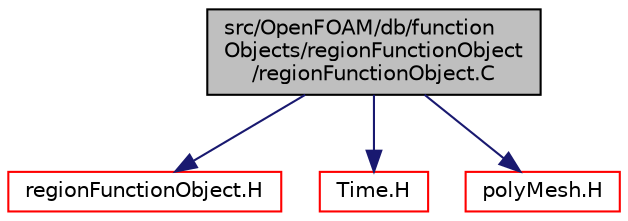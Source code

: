digraph "src/OpenFOAM/db/functionObjects/regionFunctionObject/regionFunctionObject.C"
{
  bgcolor="transparent";
  edge [fontname="Helvetica",fontsize="10",labelfontname="Helvetica",labelfontsize="10"];
  node [fontname="Helvetica",fontsize="10",shape=record];
  Node0 [label="src/OpenFOAM/db/function\lObjects/regionFunctionObject\l/regionFunctionObject.C",height=0.2,width=0.4,color="black", fillcolor="grey75", style="filled", fontcolor="black"];
  Node0 -> Node1 [color="midnightblue",fontsize="10",style="solid",fontname="Helvetica"];
  Node1 [label="regionFunctionObject.H",height=0.2,width=0.4,color="red",URL="$a09677.html"];
  Node0 -> Node69 [color="midnightblue",fontsize="10",style="solid",fontname="Helvetica"];
  Node69 [label="Time.H",height=0.2,width=0.4,color="red",URL="$a10025.html"];
  Node0 -> Node176 [color="midnightblue",fontsize="10",style="solid",fontname="Helvetica"];
  Node176 [label="polyMesh.H",height=0.2,width=0.4,color="red",URL="$a12398.html"];
}
